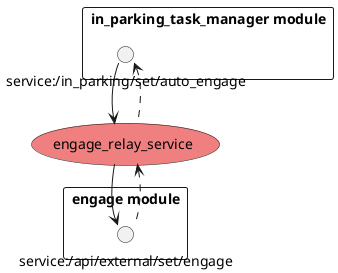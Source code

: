 @startuml

rectangle "engage module" {
    interface "service:/api/external/set/engage" as set_engage
}
usecase "engage_relay_service"  #LightCoral

rectangle "in_parking_task_manager module" {
    interface "service:/in_parking/set/auto_engage" as set_auto_engage
}

(engage_relay_service) --> (set_engage)
(engage_relay_service) <.- (set_engage)
(set_auto_engage) --> (engage_relay_service)
(set_auto_engage) <.- (engage_relay_service)


@enduml
